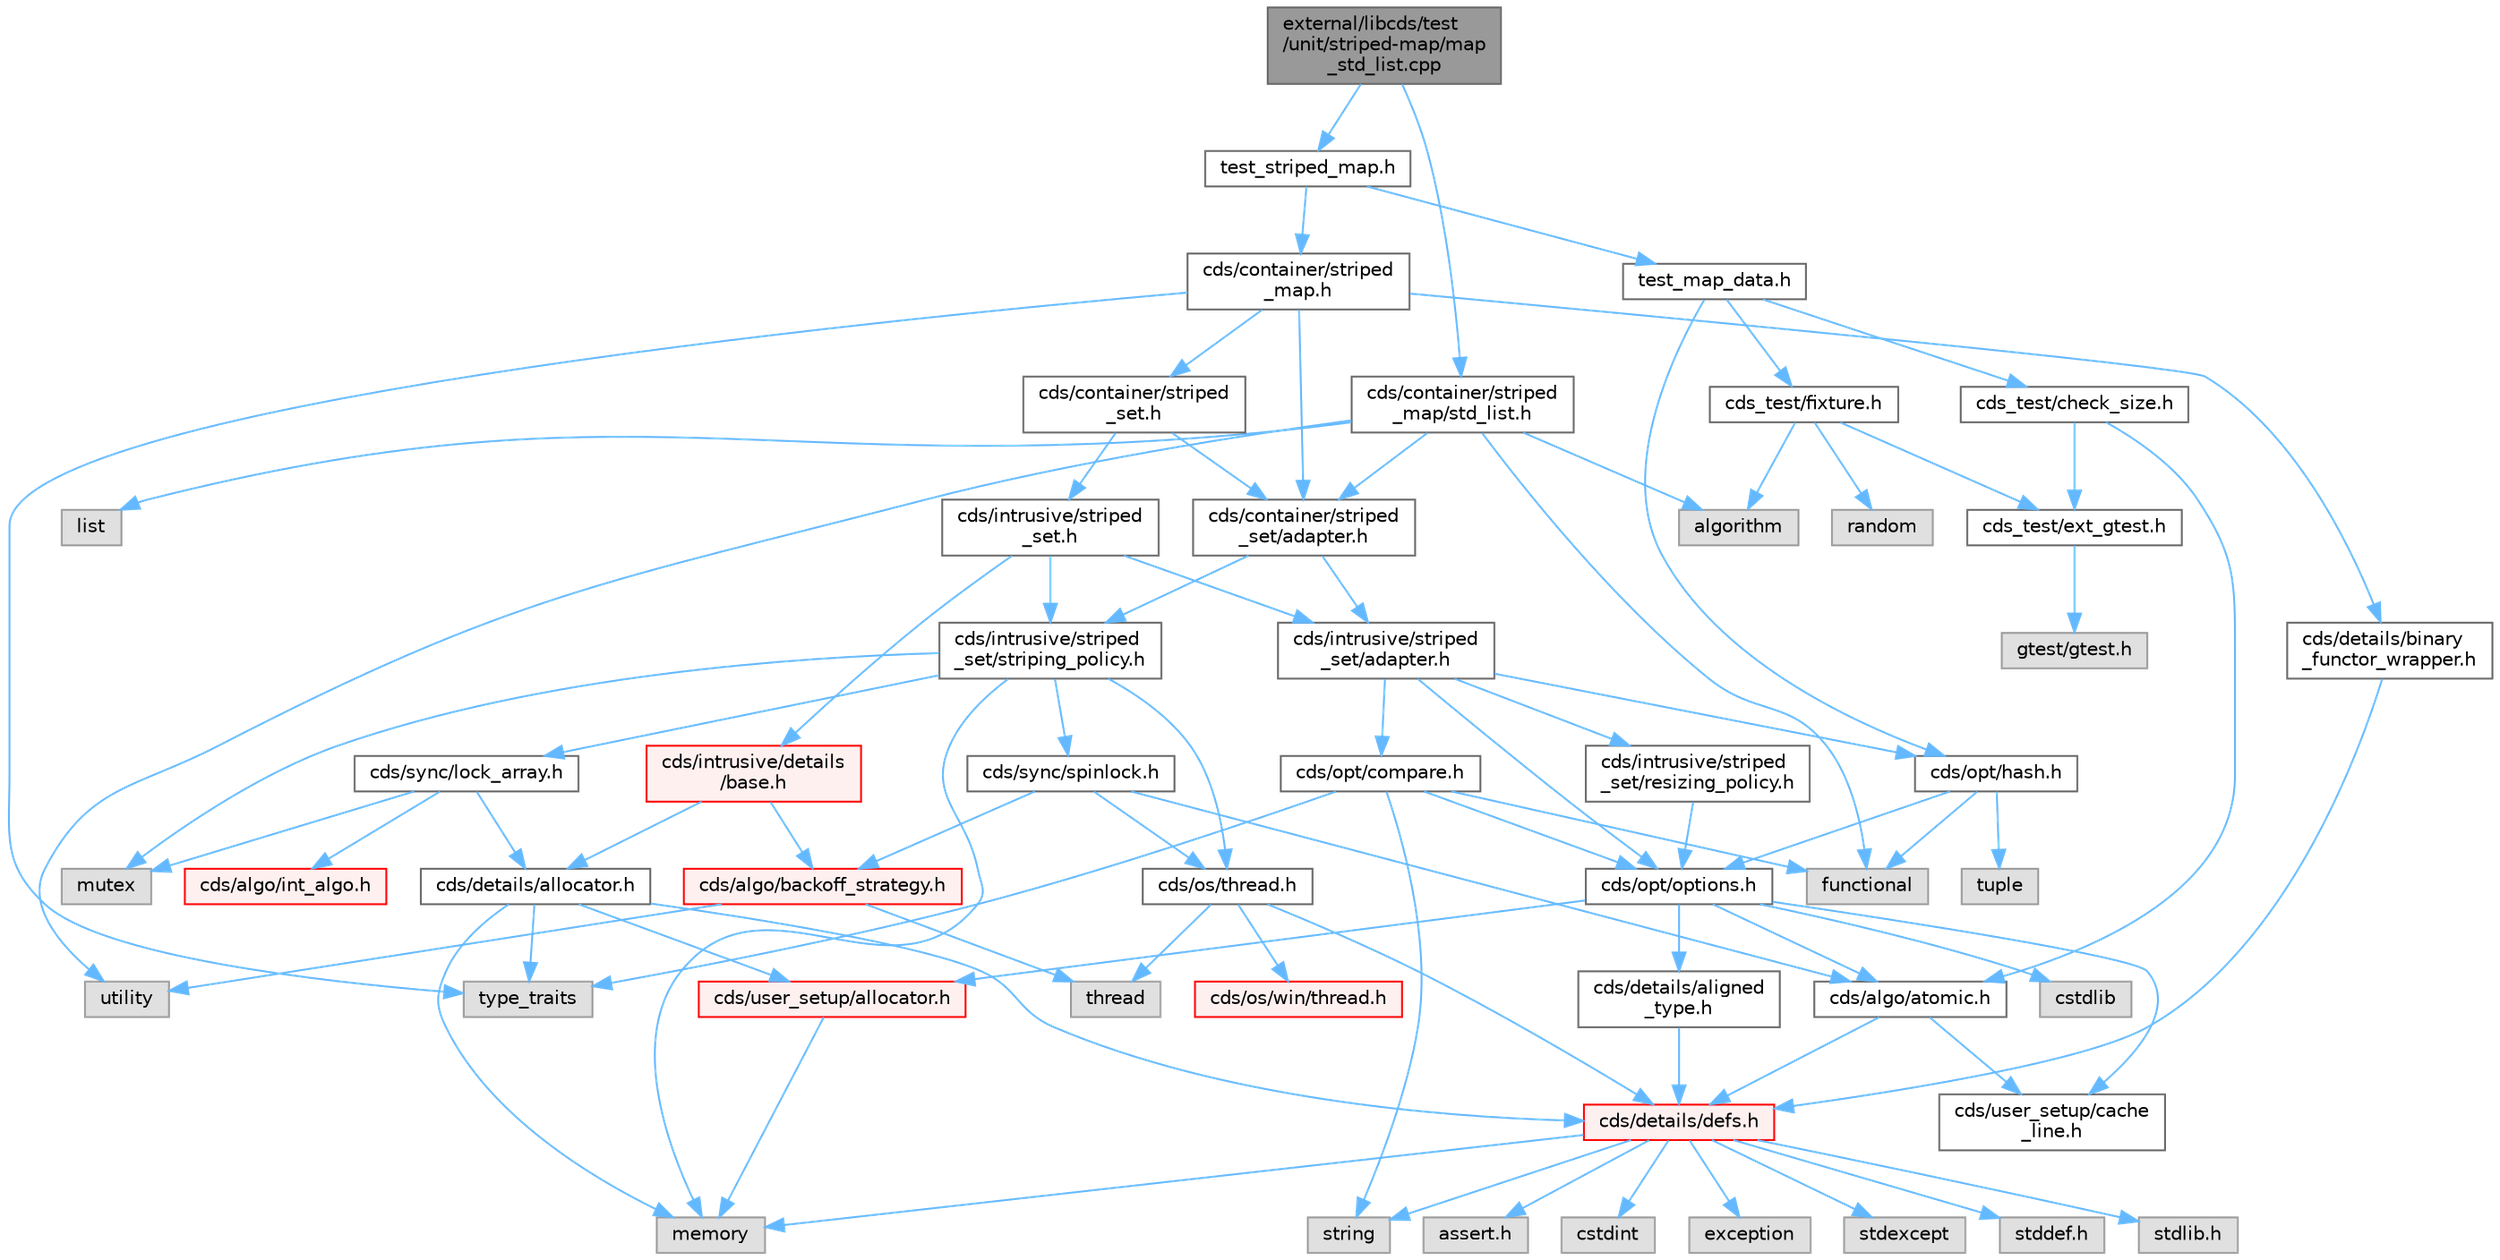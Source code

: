 digraph "external/libcds/test/unit/striped-map/map_std_list.cpp"
{
 // LATEX_PDF_SIZE
  bgcolor="transparent";
  edge [fontname=Helvetica,fontsize=10,labelfontname=Helvetica,labelfontsize=10];
  node [fontname=Helvetica,fontsize=10,shape=box,height=0.2,width=0.4];
  Node1 [id="Node000001",label="external/libcds/test\l/unit/striped-map/map\l_std_list.cpp",height=0.2,width=0.4,color="gray40", fillcolor="grey60", style="filled", fontcolor="black",tooltip=" "];
  Node1 -> Node2 [id="edge82_Node000001_Node000002",color="steelblue1",style="solid",tooltip=" "];
  Node2 [id="Node000002",label="cds/container/striped\l_map/std_list.h",height=0.2,width=0.4,color="grey40", fillcolor="white", style="filled",URL="$striped__map_2std__list_8h.html",tooltip=" "];
  Node2 -> Node3 [id="edge83_Node000002_Node000003",color="steelblue1",style="solid",tooltip=" "];
  Node3 [id="Node000003",label="list",height=0.2,width=0.4,color="grey60", fillcolor="#E0E0E0", style="filled",tooltip=" "];
  Node2 -> Node4 [id="edge84_Node000002_Node000004",color="steelblue1",style="solid",tooltip=" "];
  Node4 [id="Node000004",label="functional",height=0.2,width=0.4,color="grey60", fillcolor="#E0E0E0", style="filled",tooltip=" "];
  Node2 -> Node5 [id="edge85_Node000002_Node000005",color="steelblue1",style="solid",tooltip=" "];
  Node5 [id="Node000005",label="algorithm",height=0.2,width=0.4,color="grey60", fillcolor="#E0E0E0", style="filled",tooltip=" "];
  Node2 -> Node6 [id="edge86_Node000002_Node000006",color="steelblue1",style="solid",tooltip=" "];
  Node6 [id="Node000006",label="utility",height=0.2,width=0.4,color="grey60", fillcolor="#E0E0E0", style="filled",tooltip=" "];
  Node2 -> Node7 [id="edge87_Node000002_Node000007",color="steelblue1",style="solid",tooltip=" "];
  Node7 [id="Node000007",label="cds/container/striped\l_set/adapter.h",height=0.2,width=0.4,color="grey40", fillcolor="white", style="filled",URL="$container_2striped__set_2adapter_8h.html",tooltip=" "];
  Node7 -> Node8 [id="edge88_Node000007_Node000008",color="steelblue1",style="solid",tooltip=" "];
  Node8 [id="Node000008",label="cds/intrusive/striped\l_set/adapter.h",height=0.2,width=0.4,color="grey40", fillcolor="white", style="filled",URL="$intrusive_2striped__set_2adapter_8h.html",tooltip=" "];
  Node8 -> Node9 [id="edge89_Node000008_Node000009",color="steelblue1",style="solid",tooltip=" "];
  Node9 [id="Node000009",label="cds/opt/options.h",height=0.2,width=0.4,color="grey40", fillcolor="white", style="filled",URL="$opt_2options_8h.html",tooltip=" "];
  Node9 -> Node10 [id="edge90_Node000009_Node000010",color="steelblue1",style="solid",tooltip=" "];
  Node10 [id="Node000010",label="cstdlib",height=0.2,width=0.4,color="grey60", fillcolor="#E0E0E0", style="filled",tooltip=" "];
  Node9 -> Node11 [id="edge91_Node000009_Node000011",color="steelblue1",style="solid",tooltip=" "];
  Node11 [id="Node000011",label="cds/details/aligned\l_type.h",height=0.2,width=0.4,color="grey40", fillcolor="white", style="filled",URL="$aligned__type_8h.html",tooltip=" "];
  Node11 -> Node12 [id="edge92_Node000011_Node000012",color="steelblue1",style="solid",tooltip=" "];
  Node12 [id="Node000012",label="cds/details/defs.h",height=0.2,width=0.4,color="red", fillcolor="#FFF0F0", style="filled",URL="$details_2defs_8h.html",tooltip=" "];
  Node12 -> Node13 [id="edge93_Node000012_Node000013",color="steelblue1",style="solid",tooltip=" "];
  Node13 [id="Node000013",label="stddef.h",height=0.2,width=0.4,color="grey60", fillcolor="#E0E0E0", style="filled",tooltip=" "];
  Node12 -> Node14 [id="edge94_Node000012_Node000014",color="steelblue1",style="solid",tooltip=" "];
  Node14 [id="Node000014",label="stdlib.h",height=0.2,width=0.4,color="grey60", fillcolor="#E0E0E0", style="filled",tooltip=" "];
  Node12 -> Node15 [id="edge95_Node000012_Node000015",color="steelblue1",style="solid",tooltip=" "];
  Node15 [id="Node000015",label="assert.h",height=0.2,width=0.4,color="grey60", fillcolor="#E0E0E0", style="filled",tooltip=" "];
  Node12 -> Node16 [id="edge96_Node000012_Node000016",color="steelblue1",style="solid",tooltip=" "];
  Node16 [id="Node000016",label="cstdint",height=0.2,width=0.4,color="grey60", fillcolor="#E0E0E0", style="filled",tooltip=" "];
  Node12 -> Node17 [id="edge97_Node000012_Node000017",color="steelblue1",style="solid",tooltip=" "];
  Node17 [id="Node000017",label="exception",height=0.2,width=0.4,color="grey60", fillcolor="#E0E0E0", style="filled",tooltip=" "];
  Node12 -> Node18 [id="edge98_Node000012_Node000018",color="steelblue1",style="solid",tooltip=" "];
  Node18 [id="Node000018",label="stdexcept",height=0.2,width=0.4,color="grey60", fillcolor="#E0E0E0", style="filled",tooltip=" "];
  Node12 -> Node19 [id="edge99_Node000012_Node000019",color="steelblue1",style="solid",tooltip=" "];
  Node19 [id="Node000019",label="string",height=0.2,width=0.4,color="grey60", fillcolor="#E0E0E0", style="filled",tooltip=" "];
  Node12 -> Node20 [id="edge100_Node000012_Node000020",color="steelblue1",style="solid",tooltip=" "];
  Node20 [id="Node000020",label="memory",height=0.2,width=0.4,color="grey60", fillcolor="#E0E0E0", style="filled",tooltip=" "];
  Node9 -> Node25 [id="edge101_Node000009_Node000025",color="steelblue1",style="solid",tooltip=" "];
  Node25 [id="Node000025",label="cds/user_setup/allocator.h",height=0.2,width=0.4,color="red", fillcolor="#FFF0F0", style="filled",URL="$external_2libcds_2cds_2user__setup_2allocator_8h.html",tooltip="Default implementation of allocator classes."];
  Node25 -> Node20 [id="edge102_Node000025_Node000020",color="steelblue1",style="solid",tooltip=" "];
  Node9 -> Node39 [id="edge103_Node000009_Node000039",color="steelblue1",style="solid",tooltip=" "];
  Node39 [id="Node000039",label="cds/user_setup/cache\l_line.h",height=0.2,width=0.4,color="grey40", fillcolor="white", style="filled",URL="$cache__line_8h.html",tooltip="Cache-line size definition"];
  Node9 -> Node40 [id="edge104_Node000009_Node000040",color="steelblue1",style="solid",tooltip=" "];
  Node40 [id="Node000040",label="cds/algo/atomic.h",height=0.2,width=0.4,color="grey40", fillcolor="white", style="filled",URL="$external_2libcds_2cds_2algo_2atomic_8h.html",tooltip=" "];
  Node40 -> Node12 [id="edge105_Node000040_Node000012",color="steelblue1",style="solid",tooltip=" "];
  Node40 -> Node39 [id="edge106_Node000040_Node000039",color="steelblue1",style="solid",tooltip=" "];
  Node8 -> Node41 [id="edge107_Node000008_Node000041",color="steelblue1",style="solid",tooltip=" "];
  Node41 [id="Node000041",label="cds/intrusive/striped\l_set/resizing_policy.h",height=0.2,width=0.4,color="grey40", fillcolor="white", style="filled",URL="$resizing__policy_8h.html",tooltip=" "];
  Node41 -> Node9 [id="edge108_Node000041_Node000009",color="steelblue1",style="solid",tooltip=" "];
  Node8 -> Node42 [id="edge109_Node000008_Node000042",color="steelblue1",style="solid",tooltip=" "];
  Node42 [id="Node000042",label="cds/opt/hash.h",height=0.2,width=0.4,color="grey40", fillcolor="white", style="filled",URL="$external_2libcds_2cds_2opt_2hash_8h.html",tooltip=" "];
  Node42 -> Node43 [id="edge110_Node000042_Node000043",color="steelblue1",style="solid",tooltip=" "];
  Node43 [id="Node000043",label="tuple",height=0.2,width=0.4,color="grey60", fillcolor="#E0E0E0", style="filled",tooltip=" "];
  Node42 -> Node4 [id="edge111_Node000042_Node000004",color="steelblue1",style="solid",tooltip=" "];
  Node42 -> Node9 [id="edge112_Node000042_Node000009",color="steelblue1",style="solid",tooltip=" "];
  Node8 -> Node44 [id="edge113_Node000008_Node000044",color="steelblue1",style="solid",tooltip=" "];
  Node44 [id="Node000044",label="cds/opt/compare.h",height=0.2,width=0.4,color="grey40", fillcolor="white", style="filled",URL="$external_2libcds_2cds_2opt_2compare_8h.html",tooltip=" "];
  Node44 -> Node45 [id="edge114_Node000044_Node000045",color="steelblue1",style="solid",tooltip=" "];
  Node45 [id="Node000045",label="type_traits",height=0.2,width=0.4,color="grey60", fillcolor="#E0E0E0", style="filled",tooltip=" "];
  Node44 -> Node4 [id="edge115_Node000044_Node000004",color="steelblue1",style="solid",tooltip=" "];
  Node44 -> Node19 [id="edge116_Node000044_Node000019",color="steelblue1",style="solid",tooltip=" "];
  Node44 -> Node9 [id="edge117_Node000044_Node000009",color="steelblue1",style="solid",tooltip=" "];
  Node7 -> Node46 [id="edge118_Node000007_Node000046",color="steelblue1",style="solid",tooltip=" "];
  Node46 [id="Node000046",label="cds/intrusive/striped\l_set/striping_policy.h",height=0.2,width=0.4,color="grey40", fillcolor="white", style="filled",URL="$striping__policy_8h.html",tooltip=" "];
  Node46 -> Node20 [id="edge119_Node000046_Node000020",color="steelblue1",style="solid",tooltip=" "];
  Node46 -> Node47 [id="edge120_Node000046_Node000047",color="steelblue1",style="solid",tooltip=" "];
  Node47 [id="Node000047",label="mutex",height=0.2,width=0.4,color="grey60", fillcolor="#E0E0E0", style="filled",tooltip=" "];
  Node46 -> Node48 [id="edge121_Node000046_Node000048",color="steelblue1",style="solid",tooltip=" "];
  Node48 [id="Node000048",label="cds/sync/lock_array.h",height=0.2,width=0.4,color="grey40", fillcolor="white", style="filled",URL="$lock__array_8h.html",tooltip=" "];
  Node48 -> Node47 [id="edge122_Node000048_Node000047",color="steelblue1",style="solid",tooltip=" "];
  Node48 -> Node49 [id="edge123_Node000048_Node000049",color="steelblue1",style="solid",tooltip=" "];
  Node49 [id="Node000049",label="cds/details/allocator.h",height=0.2,width=0.4,color="grey40", fillcolor="white", style="filled",URL="$external_2libcds_2cds_2details_2allocator_8h.html",tooltip=" "];
  Node49 -> Node45 [id="edge124_Node000049_Node000045",color="steelblue1",style="solid",tooltip=" "];
  Node49 -> Node20 [id="edge125_Node000049_Node000020",color="steelblue1",style="solid",tooltip=" "];
  Node49 -> Node12 [id="edge126_Node000049_Node000012",color="steelblue1",style="solid",tooltip=" "];
  Node49 -> Node25 [id="edge127_Node000049_Node000025",color="steelblue1",style="solid",tooltip=" "];
  Node48 -> Node30 [id="edge128_Node000048_Node000030",color="steelblue1",style="solid",tooltip=" "];
  Node30 [id="Node000030",label="cds/algo/int_algo.h",height=0.2,width=0.4,color="red", fillcolor="#FFF0F0", style="filled",URL="$int__algo_8h.html",tooltip=" "];
  Node46 -> Node50 [id="edge129_Node000046_Node000050",color="steelblue1",style="solid",tooltip=" "];
  Node50 [id="Node000050",label="cds/os/thread.h",height=0.2,width=0.4,color="grey40", fillcolor="white", style="filled",URL="$cds_2os_2thread_8h.html",tooltip=" "];
  Node50 -> Node35 [id="edge130_Node000050_Node000035",color="steelblue1",style="solid",tooltip=" "];
  Node35 [id="Node000035",label="thread",height=0.2,width=0.4,color="grey60", fillcolor="#E0E0E0", style="filled",tooltip=" "];
  Node50 -> Node12 [id="edge131_Node000050_Node000012",color="steelblue1",style="solid",tooltip=" "];
  Node50 -> Node51 [id="edge132_Node000050_Node000051",color="steelblue1",style="solid",tooltip=" "];
  Node51 [id="Node000051",label="cds/os/win/thread.h",height=0.2,width=0.4,color="red", fillcolor="#FFF0F0", style="filled",URL="$cds_2os_2win_2thread_8h.html",tooltip=" "];
  Node46 -> Node53 [id="edge133_Node000046_Node000053",color="steelblue1",style="solid",tooltip=" "];
  Node53 [id="Node000053",label="cds/sync/spinlock.h",height=0.2,width=0.4,color="grey40", fillcolor="white", style="filled",URL="$sync_2spinlock_8h.html",tooltip=" "];
  Node53 -> Node40 [id="edge134_Node000053_Node000040",color="steelblue1",style="solid",tooltip=" "];
  Node53 -> Node50 [id="edge135_Node000053_Node000050",color="steelblue1",style="solid",tooltip=" "];
  Node53 -> Node54 [id="edge136_Node000053_Node000054",color="steelblue1",style="solid",tooltip=" "];
  Node54 [id="Node000054",label="cds/algo/backoff_strategy.h",height=0.2,width=0.4,color="red", fillcolor="#FFF0F0", style="filled",URL="$backoff__strategy_8h.html",tooltip=" "];
  Node54 -> Node6 [id="edge137_Node000054_Node000006",color="steelblue1",style="solid",tooltip=" "];
  Node54 -> Node35 [id="edge138_Node000054_Node000035",color="steelblue1",style="solid",tooltip=" "];
  Node1 -> Node58 [id="edge139_Node000001_Node000058",color="steelblue1",style="solid",tooltip=" "];
  Node58 [id="Node000058",label="test_striped_map.h",height=0.2,width=0.4,color="grey40", fillcolor="white", style="filled",URL="$test__striped__map_8h.html",tooltip=" "];
  Node58 -> Node59 [id="edge140_Node000058_Node000059",color="steelblue1",style="solid",tooltip=" "];
  Node59 [id="Node000059",label="test_map_data.h",height=0.2,width=0.4,color="grey40", fillcolor="white", style="filled",URL="$striped-map_2test__map__data_8h.html",tooltip=" "];
  Node59 -> Node60 [id="edge141_Node000059_Node000060",color="steelblue1",style="solid",tooltip=" "];
  Node60 [id="Node000060",label="cds_test/check_size.h",height=0.2,width=0.4,color="grey40", fillcolor="white", style="filled",URL="$check__size_8h.html",tooltip=" "];
  Node60 -> Node61 [id="edge142_Node000060_Node000061",color="steelblue1",style="solid",tooltip=" "];
  Node61 [id="Node000061",label="cds_test/ext_gtest.h",height=0.2,width=0.4,color="grey40", fillcolor="white", style="filled",URL="$ext__gtest_8h.html",tooltip=" "];
  Node61 -> Node62 [id="edge143_Node000061_Node000062",color="steelblue1",style="solid",tooltip=" "];
  Node62 [id="Node000062",label="gtest/gtest.h",height=0.2,width=0.4,color="grey60", fillcolor="#E0E0E0", style="filled",tooltip=" "];
  Node60 -> Node40 [id="edge144_Node000060_Node000040",color="steelblue1",style="solid",tooltip=" "];
  Node59 -> Node63 [id="edge145_Node000059_Node000063",color="steelblue1",style="solid",tooltip=" "];
  Node63 [id="Node000063",label="cds_test/fixture.h",height=0.2,width=0.4,color="grey40", fillcolor="white", style="filled",URL="$fixture_8h.html",tooltip=" "];
  Node63 -> Node61 [id="edge146_Node000063_Node000061",color="steelblue1",style="solid",tooltip=" "];
  Node63 -> Node5 [id="edge147_Node000063_Node000005",color="steelblue1",style="solid",tooltip=" "];
  Node63 -> Node64 [id="edge148_Node000063_Node000064",color="steelblue1",style="solid",tooltip=" "];
  Node64 [id="Node000064",label="random",height=0.2,width=0.4,color="grey60", fillcolor="#E0E0E0", style="filled",tooltip=" "];
  Node59 -> Node42 [id="edge149_Node000059_Node000042",color="steelblue1",style="solid",tooltip=" "];
  Node58 -> Node65 [id="edge150_Node000058_Node000065",color="steelblue1",style="solid",tooltip=" "];
  Node65 [id="Node000065",label="cds/container/striped\l_map.h",height=0.2,width=0.4,color="grey40", fillcolor="white", style="filled",URL="$striped__map_8h.html",tooltip=" "];
  Node65 -> Node45 [id="edge151_Node000065_Node000045",color="steelblue1",style="solid",tooltip=" "];
  Node65 -> Node66 [id="edge152_Node000065_Node000066",color="steelblue1",style="solid",tooltip=" "];
  Node66 [id="Node000066",label="cds/container/striped\l_set.h",height=0.2,width=0.4,color="grey40", fillcolor="white", style="filled",URL="$container_2striped__set_8h.html",tooltip=" "];
  Node66 -> Node67 [id="edge153_Node000066_Node000067",color="steelblue1",style="solid",tooltip=" "];
  Node67 [id="Node000067",label="cds/intrusive/striped\l_set.h",height=0.2,width=0.4,color="grey40", fillcolor="white", style="filled",URL="$intrusive_2striped__set_8h.html",tooltip=" "];
  Node67 -> Node68 [id="edge154_Node000067_Node000068",color="steelblue1",style="solid",tooltip=" "];
  Node68 [id="Node000068",label="cds/intrusive/details\l/base.h",height=0.2,width=0.4,color="red", fillcolor="#FFF0F0", style="filled",URL="$external_2libcds_2cds_2intrusive_2details_2base_8h.html",tooltip=" "];
  Node68 -> Node49 [id="edge155_Node000068_Node000049",color="steelblue1",style="solid",tooltip=" "];
  Node68 -> Node54 [id="edge156_Node000068_Node000054",color="steelblue1",style="solid",tooltip=" "];
  Node67 -> Node8 [id="edge157_Node000067_Node000008",color="steelblue1",style="solid",tooltip=" "];
  Node67 -> Node46 [id="edge158_Node000067_Node000046",color="steelblue1",style="solid",tooltip=" "];
  Node66 -> Node7 [id="edge159_Node000066_Node000007",color="steelblue1",style="solid",tooltip=" "];
  Node65 -> Node7 [id="edge160_Node000065_Node000007",color="steelblue1",style="solid",tooltip=" "];
  Node65 -> Node71 [id="edge161_Node000065_Node000071",color="steelblue1",style="solid",tooltip=" "];
  Node71 [id="Node000071",label="cds/details/binary\l_functor_wrapper.h",height=0.2,width=0.4,color="grey40", fillcolor="white", style="filled",URL="$binary__functor__wrapper_8h.html",tooltip=" "];
  Node71 -> Node12 [id="edge162_Node000071_Node000012",color="steelblue1",style="solid",tooltip=" "];
}
